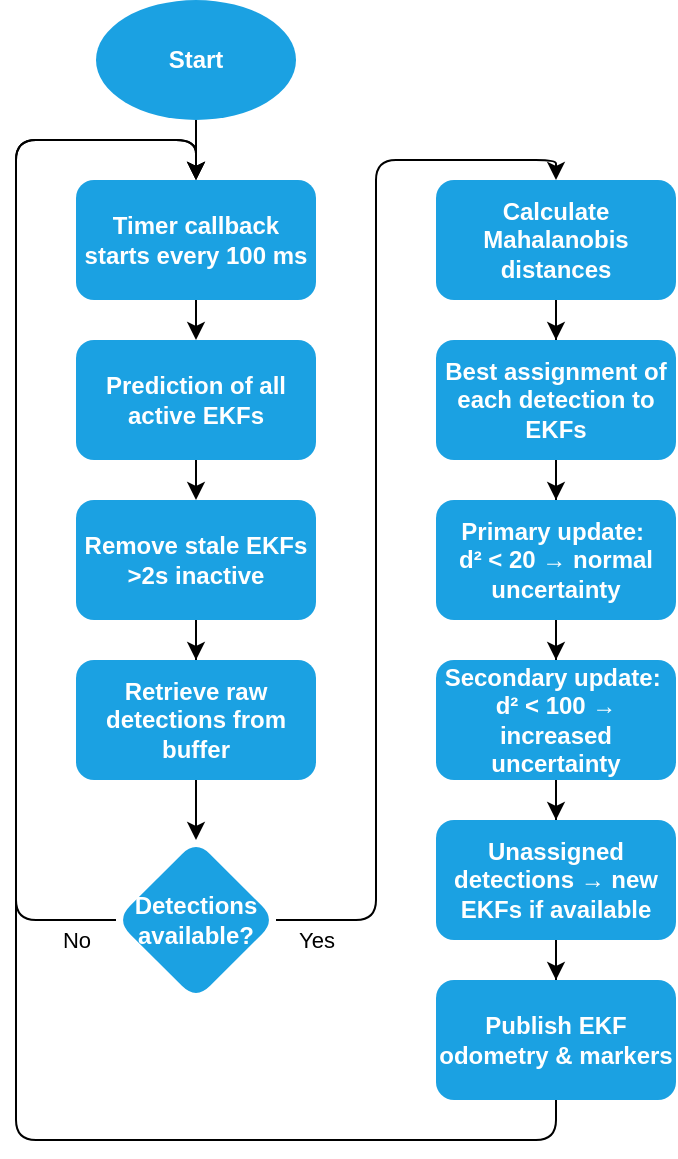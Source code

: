 <mxfile version="27.1.6">
  <diagram name="Seite-1" id="a6F9nBDB_KjyDrOwTJSP">
    <mxGraphModel dx="1082" dy="168" grid="1" gridSize="10" guides="1" tooltips="1" connect="1" arrows="1" fold="1" page="1" pageScale="1" pageWidth="827" pageHeight="1169" math="0" shadow="0">
      <root>
        <mxCell id="0" />
        <mxCell id="1" parent="0" />
        <mxCell id="XjTm85ztASIsL9rDwglZ-34" style="edgeStyle=orthogonalEdgeStyle;rounded=0;orthogonalLoop=1;jettySize=auto;html=1;exitX=0.5;exitY=1;exitDx=0;exitDy=0;entryX=0.5;entryY=0;entryDx=0;entryDy=0;strokeColor=light-dark(#000000,#000000);" edge="1" parent="1" source="XjTm85ztASIsL9rDwglZ-1" target="XjTm85ztASIsL9rDwglZ-2">
          <mxGeometry relative="1" as="geometry" />
        </mxCell>
        <mxCell id="XjTm85ztASIsL9rDwglZ-1" value="Timer callback starts every 100 ms" style="rounded=1;whiteSpace=wrap;html=1;flipV=1;fillColor=light-dark(#1ba1e2, #002896);fontColor=light-dark(#FFFFFF,#FFFFFF);strokeColor=none;fontStyle=1" vertex="1" parent="1">
          <mxGeometry x="-20" y="380" width="120" height="60" as="geometry" />
        </mxCell>
        <mxCell id="XjTm85ztASIsL9rDwglZ-9" value="" style="edgeStyle=orthogonalEdgeStyle;rounded=0;orthogonalLoop=1;jettySize=auto;html=1;strokeColor=light-dark(#000000,#000000);" edge="1" parent="1" source="XjTm85ztASIsL9rDwglZ-3" target="XjTm85ztASIsL9rDwglZ-8">
          <mxGeometry relative="1" as="geometry" />
        </mxCell>
        <mxCell id="XjTm85ztASIsL9rDwglZ-3" value="Remove stale EKFs &amp;gt;2s inactive" style="rounded=1;whiteSpace=wrap;html=1;flipV=1;fillColor=light-dark(#1ba1e2, #002896);fontColor=light-dark(#FFFFFF,#FFFFFF);strokeColor=none;fontStyle=1" vertex="1" parent="1">
          <mxGeometry x="-20" y="540" width="120" height="60" as="geometry" />
        </mxCell>
        <mxCell id="XjTm85ztASIsL9rDwglZ-31" style="edgeStyle=orthogonalEdgeStyle;rounded=0;orthogonalLoop=1;jettySize=auto;html=1;exitX=0.5;exitY=1;exitDx=0;exitDy=0;entryX=0.5;entryY=0;entryDx=0;entryDy=0;strokeColor=light-dark(#000000,#000000);" edge="1" parent="1" source="XjTm85ztASIsL9rDwglZ-8" target="XjTm85ztASIsL9rDwglZ-10">
          <mxGeometry relative="1" as="geometry" />
        </mxCell>
        <mxCell id="XjTm85ztASIsL9rDwglZ-8" value="Retrieve raw detections from buffer" style="whiteSpace=wrap;html=1;rounded=1;flipV=1;fillColor=light-dark(#1ba1e2, #002896);fontColor=light-dark(#FFFFFF,#FFFFFF);strokeColor=none;fontStyle=1" vertex="1" parent="1">
          <mxGeometry x="-20" y="620" width="120" height="60" as="geometry" />
        </mxCell>
        <mxCell id="XjTm85ztASIsL9rDwglZ-13" value="" style="edgeStyle=orthogonalEdgeStyle;rounded=1;orthogonalLoop=1;jettySize=auto;html=1;entryX=0.5;entryY=0;entryDx=0;entryDy=0;curved=0;strokeColor=light-dark(#000000,#000000);" edge="1" parent="1" source="XjTm85ztASIsL9rDwglZ-10" target="XjTm85ztASIsL9rDwglZ-12">
          <mxGeometry relative="1" as="geometry">
            <Array as="points">
              <mxPoint x="130" y="750" />
              <mxPoint x="130" y="370" />
              <mxPoint x="220" y="370" />
            </Array>
          </mxGeometry>
        </mxCell>
        <mxCell id="XjTm85ztASIsL9rDwglZ-32" value="Yes" style="edgeLabel;html=1;align=center;verticalAlign=middle;resizable=0;points=[];labelBackgroundColor=none;fontColor=light-dark(#000000,#000000);" vertex="1" connectable="0" parent="XjTm85ztASIsL9rDwglZ-13">
          <mxGeometry x="-0.042" relative="1" as="geometry">
            <mxPoint x="-30" y="214" as="offset" />
          </mxGeometry>
        </mxCell>
        <mxCell id="XjTm85ztASIsL9rDwglZ-30" style="edgeStyle=orthogonalEdgeStyle;rounded=1;orthogonalLoop=1;jettySize=auto;html=1;exitX=0;exitY=0.5;exitDx=0;exitDy=0;entryX=0.5;entryY=0;entryDx=0;entryDy=0;curved=0;strokeColor=light-dark(#000000,#000000);" edge="1" parent="1" source="XjTm85ztASIsL9rDwglZ-10" target="XjTm85ztASIsL9rDwglZ-1">
          <mxGeometry relative="1" as="geometry">
            <Array as="points">
              <mxPoint x="-50" y="750" />
              <mxPoint x="-50" y="360" />
              <mxPoint x="40" y="360" />
            </Array>
          </mxGeometry>
        </mxCell>
        <mxCell id="XjTm85ztASIsL9rDwglZ-33" value="No" style="edgeLabel;html=1;align=center;verticalAlign=middle;resizable=0;points=[];labelBackgroundColor=none;fontColor=light-dark(#000000,#000000);" vertex="1" connectable="0" parent="XjTm85ztASIsL9rDwglZ-30">
          <mxGeometry x="-0.894" relative="1" as="geometry">
            <mxPoint x="9" y="10" as="offset" />
          </mxGeometry>
        </mxCell>
        <mxCell id="XjTm85ztASIsL9rDwglZ-10" value="Detections available?" style="rhombus;whiteSpace=wrap;html=1;rounded=1;flipV=1;fillColor=light-dark(#1ba1e2, #002896);fontColor=light-dark(#FFFFFF,#FFFFFF);strokeColor=none;fontStyle=1" vertex="1" parent="1">
          <mxGeometry y="710" width="80" height="80" as="geometry" />
        </mxCell>
        <mxCell id="XjTm85ztASIsL9rDwglZ-15" value="" style="edgeStyle=orthogonalEdgeStyle;rounded=0;orthogonalLoop=1;jettySize=auto;html=1;strokeColor=light-dark(#000000,#000000);" edge="1" parent="1" source="XjTm85ztASIsL9rDwglZ-12" target="XjTm85ztASIsL9rDwglZ-14">
          <mxGeometry relative="1" as="geometry" />
        </mxCell>
        <mxCell id="XjTm85ztASIsL9rDwglZ-12" value="Calculate Mahalanobis distances" style="whiteSpace=wrap;html=1;rounded=1;flipV=1;fillColor=light-dark(#1ba1e2, #002896);fontColor=light-dark(#FFFFFF,#FFFFFF);strokeColor=none;fontStyle=1" vertex="1" parent="1">
          <mxGeometry x="160" y="380" width="120" height="60" as="geometry" />
        </mxCell>
        <mxCell id="XjTm85ztASIsL9rDwglZ-17" value="" style="edgeStyle=orthogonalEdgeStyle;rounded=0;orthogonalLoop=1;jettySize=auto;html=1;strokeColor=light-dark(#000000,#000000);" edge="1" parent="1" source="XjTm85ztASIsL9rDwglZ-14" target="XjTm85ztASIsL9rDwglZ-16">
          <mxGeometry relative="1" as="geometry" />
        </mxCell>
        <mxCell id="XjTm85ztASIsL9rDwglZ-14" value="Best assignment of each detection to EKFs" style="whiteSpace=wrap;html=1;rounded=1;flipV=1;fillColor=light-dark(#1ba1e2, #002896);fontColor=light-dark(#FFFFFF,#FFFFFF);strokeColor=none;fontStyle=1" vertex="1" parent="1">
          <mxGeometry x="160" y="460" width="120" height="60" as="geometry" />
        </mxCell>
        <mxCell id="XjTm85ztASIsL9rDwglZ-19" value="" style="edgeStyle=orthogonalEdgeStyle;rounded=0;orthogonalLoop=1;jettySize=auto;html=1;strokeColor=light-dark(#000000,#000000);" edge="1" parent="1" source="XjTm85ztASIsL9rDwglZ-16" target="XjTm85ztASIsL9rDwglZ-18">
          <mxGeometry relative="1" as="geometry" />
        </mxCell>
        <mxCell id="XjTm85ztASIsL9rDwglZ-16" value="Primary update:&amp;nbsp;&lt;div&gt;d² &amp;lt; 20 → normal uncertainty&lt;/div&gt;" style="whiteSpace=wrap;html=1;rounded=1;flipV=1;fillColor=light-dark(#1ba1e2, #002896);fontColor=light-dark(#FFFFFF,#FFFFFF);strokeColor=none;fontStyle=1" vertex="1" parent="1">
          <mxGeometry x="160" y="540" width="120" height="60" as="geometry" />
        </mxCell>
        <mxCell id="XjTm85ztASIsL9rDwglZ-21" value="" style="edgeStyle=orthogonalEdgeStyle;rounded=0;orthogonalLoop=1;jettySize=auto;html=1;strokeColor=light-dark(#000000,#000000);" edge="1" parent="1" source="XjTm85ztASIsL9rDwglZ-18" target="XjTm85ztASIsL9rDwglZ-20">
          <mxGeometry relative="1" as="geometry" />
        </mxCell>
        <mxCell id="XjTm85ztASIsL9rDwglZ-18" value="Secondary update:&amp;nbsp;&lt;div&gt;d² &amp;lt; 100 → increased uncertainty&lt;/div&gt;" style="whiteSpace=wrap;html=1;rounded=1;flipV=1;fillColor=light-dark(#1ba1e2, #002896);fontColor=light-dark(#FFFFFF,#FFFFFF);strokeColor=none;fontStyle=1" vertex="1" parent="1">
          <mxGeometry x="160" y="620" width="120" height="60" as="geometry" />
        </mxCell>
        <mxCell id="XjTm85ztASIsL9rDwglZ-23" value="" style="edgeStyle=orthogonalEdgeStyle;rounded=0;orthogonalLoop=1;jettySize=auto;html=1;strokeColor=light-dark(#000000,#000000);" edge="1" parent="1" source="XjTm85ztASIsL9rDwglZ-20" target="XjTm85ztASIsL9rDwglZ-22">
          <mxGeometry relative="1" as="geometry">
            <mxPoint x="380" y="770.0" as="targetPoint" />
          </mxGeometry>
        </mxCell>
        <mxCell id="XjTm85ztASIsL9rDwglZ-20" value="Unassigned detections → new EKFs if available" style="whiteSpace=wrap;html=1;rounded=1;flipV=1;fillColor=light-dark(#1ba1e2, #002896);fontColor=light-dark(#FFFFFF,#FFFFFF);strokeColor=none;fontStyle=1" vertex="1" parent="1">
          <mxGeometry x="160" y="700" width="120" height="60" as="geometry" />
        </mxCell>
        <mxCell id="XjTm85ztASIsL9rDwglZ-26" style="edgeStyle=orthogonalEdgeStyle;rounded=1;orthogonalLoop=1;jettySize=auto;html=1;exitX=0.5;exitY=1;exitDx=0;exitDy=0;entryX=0.5;entryY=0;entryDx=0;entryDy=0;curved=0;strokeColor=light-dark(#000000,#000000);" edge="1" parent="1" source="XjTm85ztASIsL9rDwglZ-22" target="XjTm85ztASIsL9rDwglZ-1">
          <mxGeometry relative="1" as="geometry">
            <mxPoint x="190" y="1240.0" as="targetPoint" />
            <Array as="points">
              <mxPoint x="220" y="860" />
              <mxPoint x="-50" y="860" />
              <mxPoint x="-50" y="360" />
              <mxPoint x="40" y="360" />
            </Array>
          </mxGeometry>
        </mxCell>
        <mxCell id="XjTm85ztASIsL9rDwglZ-22" value="Publish EKF odometry &amp;amp; markers" style="whiteSpace=wrap;html=1;rounded=1;flipV=1;fillColor=light-dark(#1ba1e2, #002896);fontColor=light-dark(#FFFFFF,#FFFFFF);strokeColor=none;fontStyle=1" vertex="1" parent="1">
          <mxGeometry x="160" y="780" width="120" height="60" as="geometry" />
        </mxCell>
        <mxCell id="XjTm85ztASIsL9rDwglZ-27" style="edgeStyle=orthogonalEdgeStyle;rounded=1;orthogonalLoop=1;jettySize=auto;html=1;exitX=0.5;exitY=0;exitDx=0;exitDy=0;exitPerimeter=0;entryX=0.5;entryY=0;entryDx=0;entryDy=0;curved=0;strokeColor=light-dark(#000000,#000000);" edge="1" parent="1" source="XjTm85ztASIsL9rDwglZ-24" target="XjTm85ztASIsL9rDwglZ-1">
          <mxGeometry relative="1" as="geometry" />
        </mxCell>
        <mxCell id="XjTm85ztASIsL9rDwglZ-24" value="Start" style="strokeWidth=2;html=1;shape=mxgraph.flowchart.start_2;whiteSpace=wrap;flipV=1;fillColor=light-dark(#1ba1e2, #002896);fontColor=light-dark(#FFFFFF,#FFFFFF);strokeColor=none;fontStyle=1" vertex="1" parent="1">
          <mxGeometry x="-10" y="290" width="100" height="60" as="geometry" />
        </mxCell>
        <mxCell id="XjTm85ztASIsL9rDwglZ-25" style="edgeStyle=orthogonalEdgeStyle;rounded=1;orthogonalLoop=1;jettySize=auto;html=1;exitX=0.5;exitY=1;exitDx=0;exitDy=0;entryX=0.5;entryY=0;entryDx=0;entryDy=0;curved=0;strokeColor=light-dark(#000000,#000000);" edge="1" parent="1" source="XjTm85ztASIsL9rDwglZ-2" target="XjTm85ztASIsL9rDwglZ-3">
          <mxGeometry relative="1" as="geometry" />
        </mxCell>
        <mxCell id="XjTm85ztASIsL9rDwglZ-2" value="Prediction of all active EKFs" style="rounded=1;whiteSpace=wrap;html=1;flipV=1;fillColor=light-dark(#1ba1e2, #002896);fontColor=light-dark(#FFFFFF,#FFFFFF);strokeColor=none;fontStyle=1" vertex="1" parent="1">
          <mxGeometry x="-20" y="460" width="120" height="60" as="geometry" />
        </mxCell>
      </root>
    </mxGraphModel>
  </diagram>
</mxfile>
